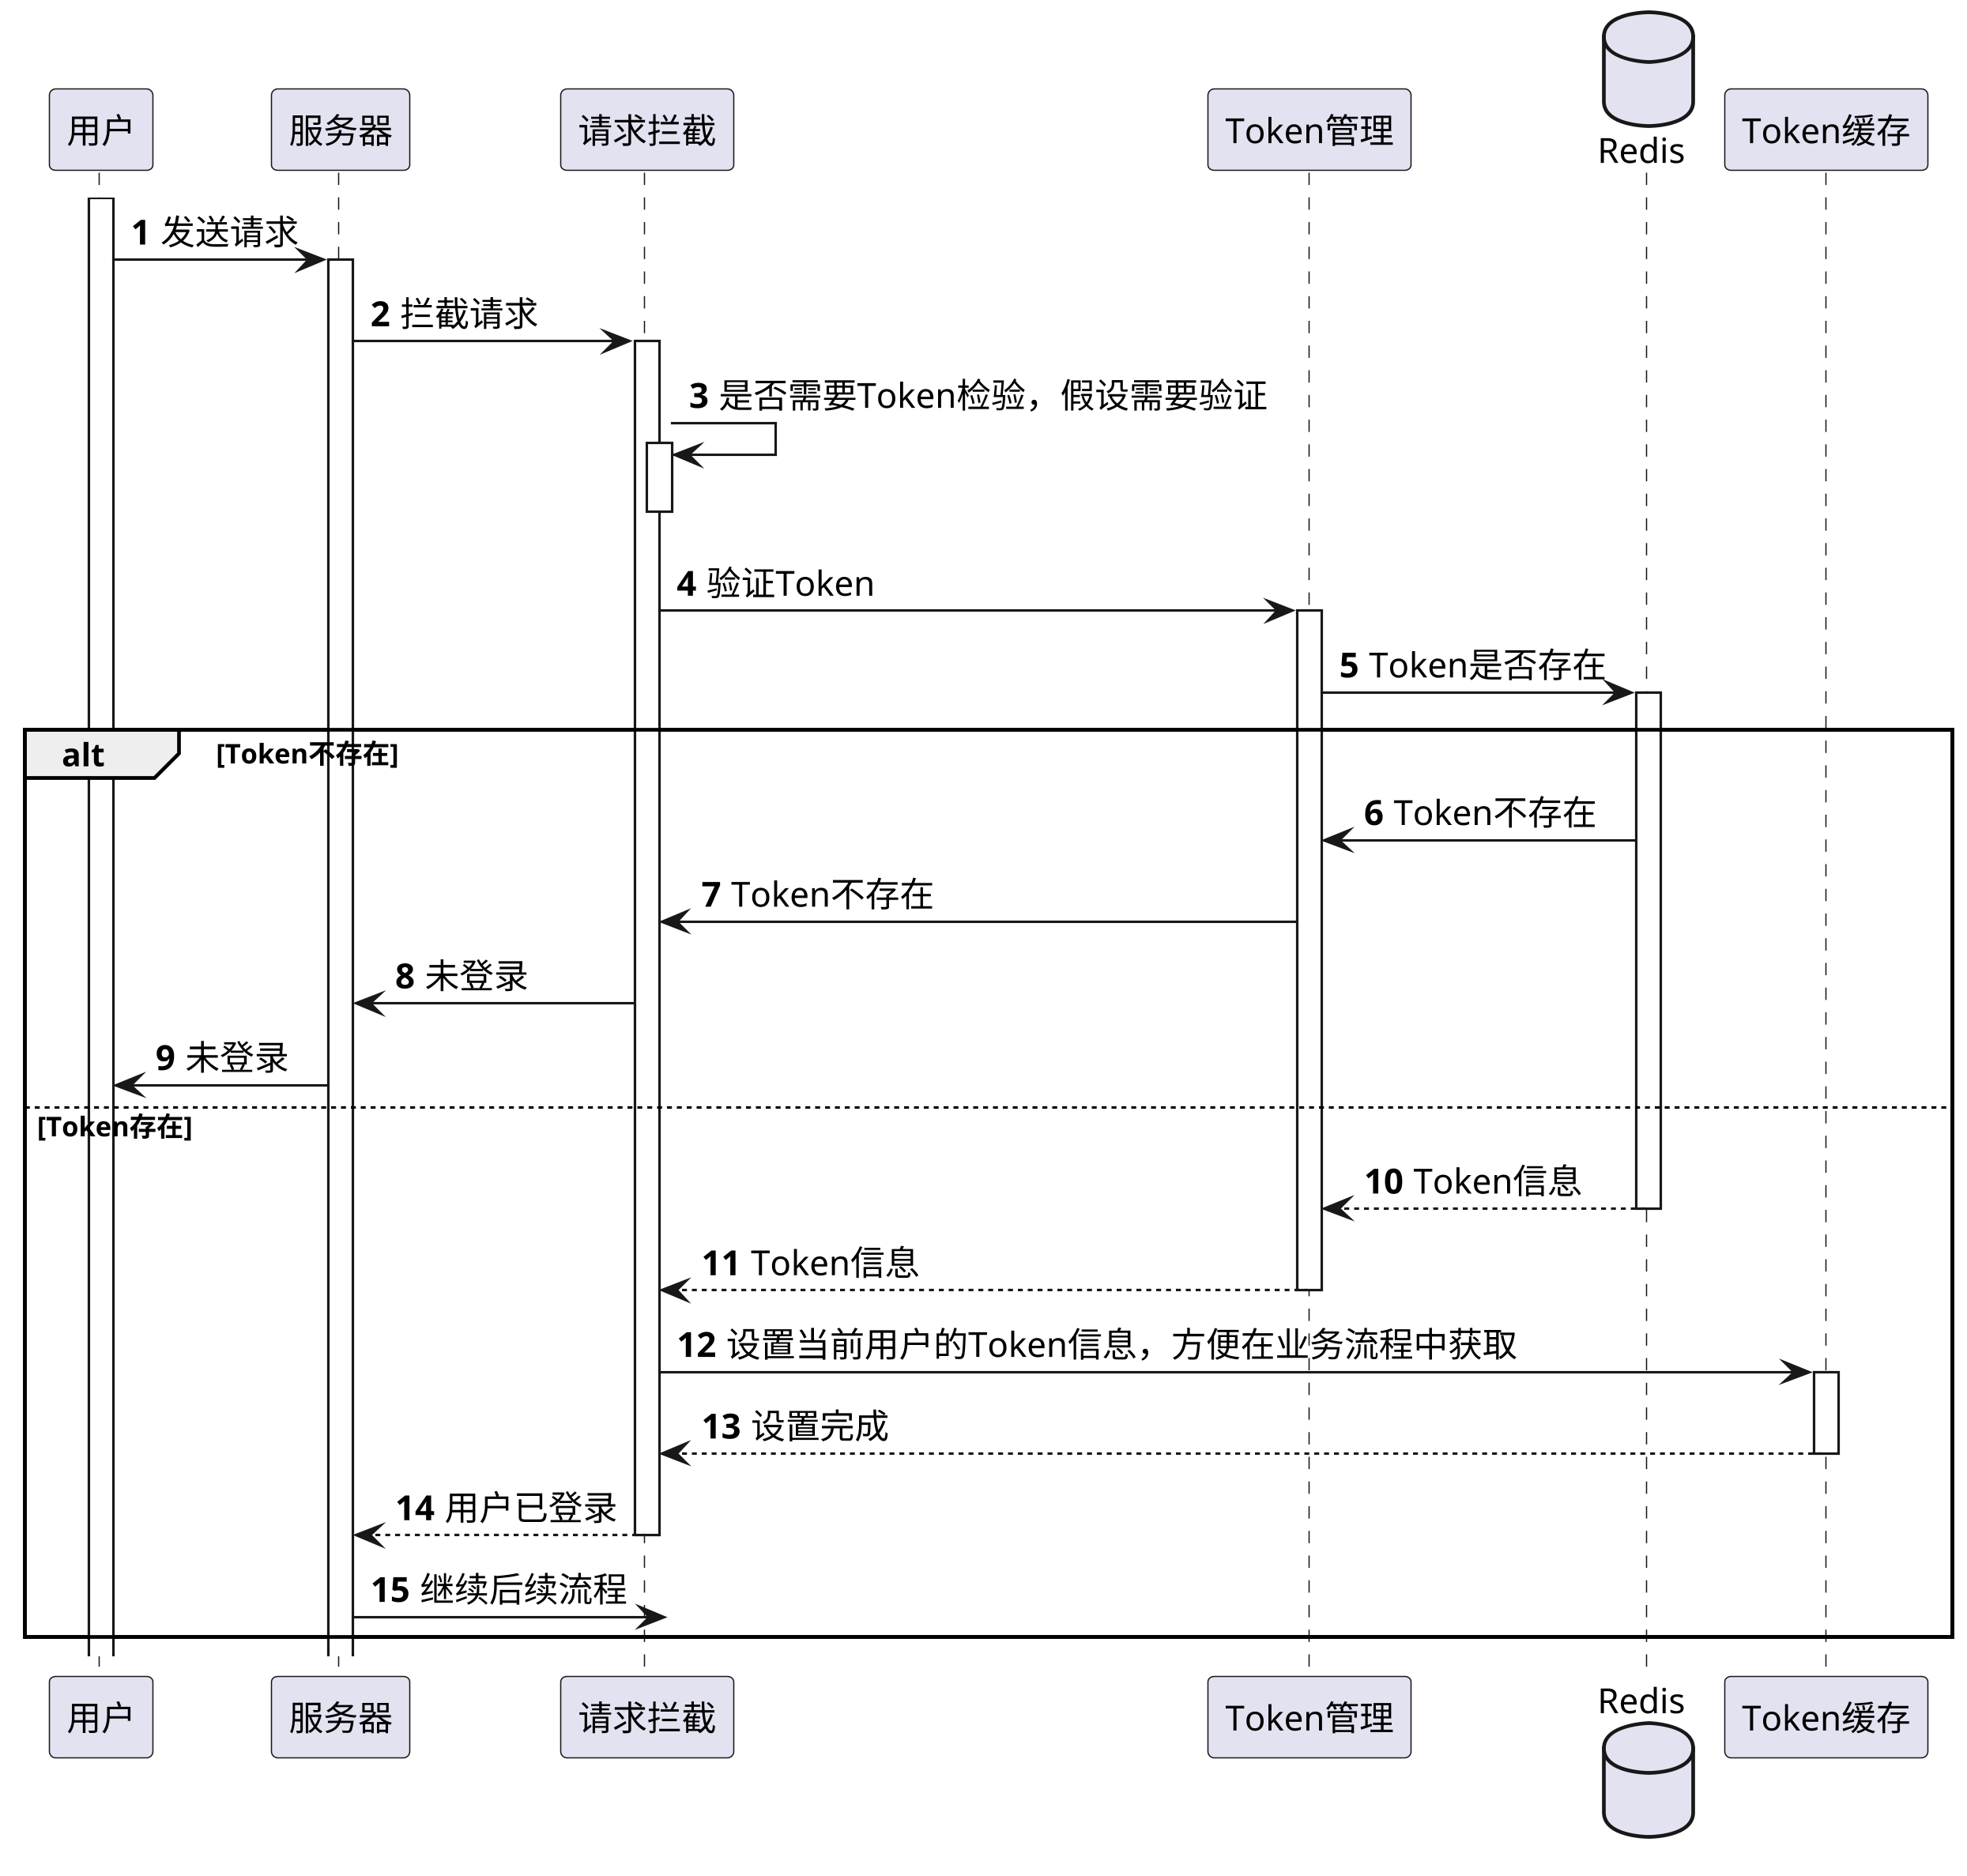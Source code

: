 @startuml
'https://plantuml.com/sequence-diagram
skinparam shadowing false
skinparam defaultFontName xfonts-wqy
skinparam defaultFontName times
skinparam dpi 300
skinparam activity  {
    DiamondFontSize 14
    ArrowFontSize 14
    FontSize 14
}
autonumber

participant 用户 as User
participant 服务器 as Server
participant 请求拦截 as AOP
participant Token管理 as TokenService
database Redis
participant Token缓存 as CurUserTokenHolder

activate User
User -> Server ++: 发送请求
Server -> AOP ++: 拦截请求
AOP -> AOP ++--: 是否需要Token检验，假设需要验证
AOP -> TokenService ++: 验证Token
TokenService -> Redis++: Token是否存在
alt Token不存在
    TokenService <- Redis: Token不存在
    AOP <- TokenService : Token不存在
    Server <- AOP: 未登录
    User <- Server: 未登录
else Token存在
    return Token信息
    return Token信息
    AOP -> CurUserTokenHolder++: 设置当前用户的Token信息，方便在业务流程中获取
    return 设置完成
    return 用户已登录
    Server ->? :继续后续流程
end
@enduml